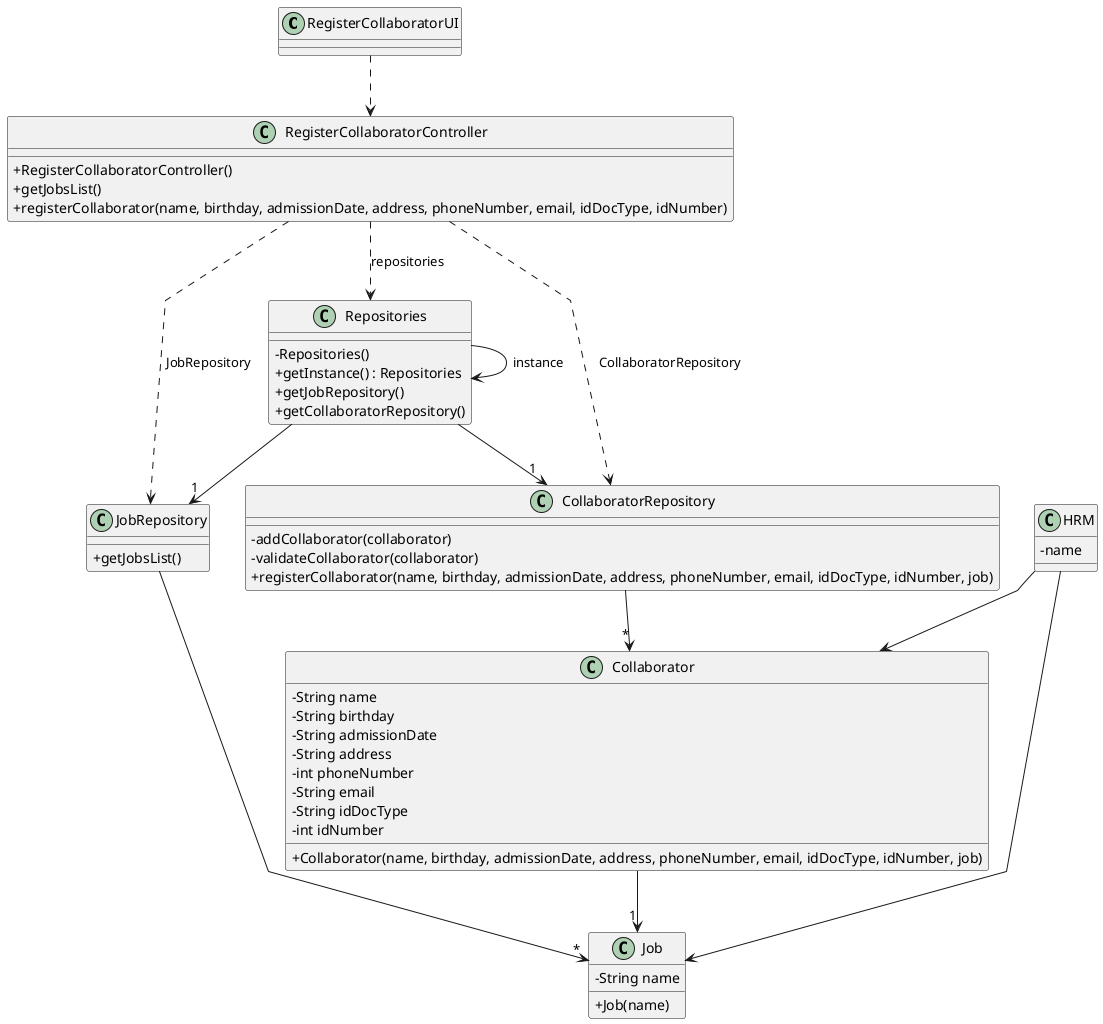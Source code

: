 @startuml
'skinparam monochrome true
skinparam packageStyle rectangle
skinparam shadowing false
skinparam linetype polyline
'skinparam linetype orto

skinparam classAttributeIconSize 0

'left to right direction

class RegisterCollaboratorUI {
}

class RegisterCollaboratorController {
    +RegisterCollaboratorController()
    +getJobsList()
    +registerCollaborator(name, birthday, admissionDate, address, phoneNumber, email, idDocType, idNumber)
}

class CollaboratorRepository {
    -addCollaborator(collaborator)
    -validateCollaborator(collaborator)
    +registerCollaborator(name, birthday, admissionDate, address, phoneNumber, email, idDocType, idNumber, job)
}

class Collaborator {
    -String name
    -String birthday
    -String admissionDate
    -String address
    -int phoneNumber
    -String email
    -String idDocType
    -int idNumber
    +Collaborator(name, birthday, admissionDate, address, phoneNumber, email, idDocType, idNumber, job)

}

class JobRepository {
    +getJobsList()
}

class Job {
    -String name
    +Job(name)
}

class HRM {
    - name
}

class Repositories {
    - Repositories()
    + getInstance() : Repositories
    + getJobRepository()
    + getCollaboratorRepository()
}

RegisterCollaboratorUI ..> RegisterCollaboratorController
RegisterCollaboratorController ..> Repositories: repositories
RegisterCollaboratorController ..> CollaboratorRepository: CollaboratorRepository
RegisterCollaboratorController ..> JobRepository: JobRepository
Repositories --> Repositories: instance
Repositories --> "1" CollaboratorRepository
Repositories --> "1" JobRepository
CollaboratorRepository --> "*" Collaborator
JobRepository --> "*" Job
Collaborator --> "1" Job
HRM --> Collaborator
HRM --> Job

@enduml